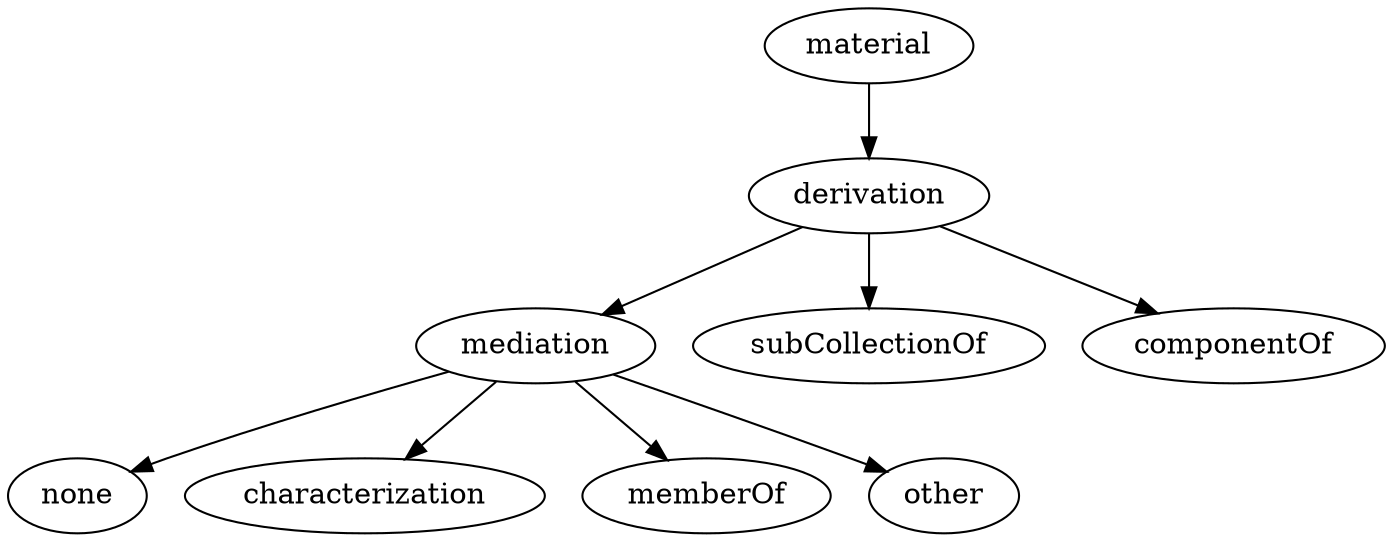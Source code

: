 strict digraph  {
material;
derivation;
mediation;
subCollectionOf;
componentOf;
none;
characterization;
memberOf;
other;
material -> derivation;
derivation -> mediation;
derivation -> subCollectionOf;
derivation -> componentOf;
mediation -> none;
mediation -> characterization;
mediation -> memberOf;
mediation -> other;
}
